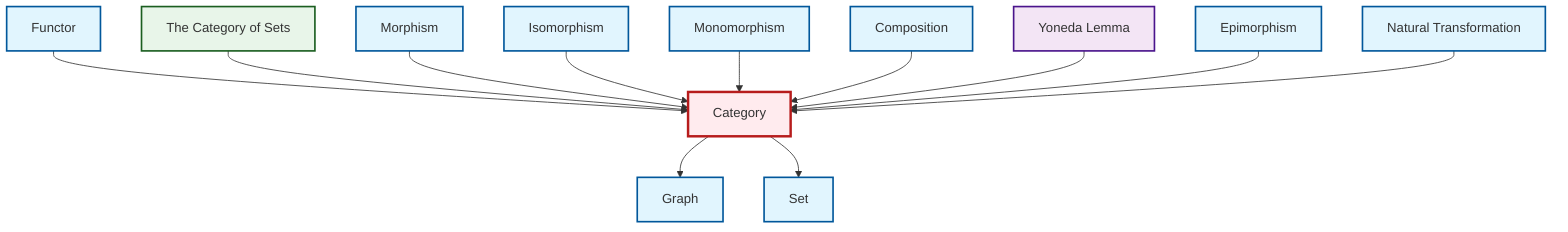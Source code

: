 graph TD
    classDef definition fill:#e1f5fe,stroke:#01579b,stroke-width:2px
    classDef theorem fill:#f3e5f5,stroke:#4a148c,stroke-width:2px
    classDef axiom fill:#fff3e0,stroke:#e65100,stroke-width:2px
    classDef example fill:#e8f5e9,stroke:#1b5e20,stroke-width:2px
    classDef current fill:#ffebee,stroke:#b71c1c,stroke-width:3px
    def-natural-transformation["Natural Transformation"]:::definition
    def-isomorphism["Isomorphism"]:::definition
    def-graph["Graph"]:::definition
    def-monomorphism["Monomorphism"]:::definition
    def-morphism["Morphism"]:::definition
    def-category["Category"]:::definition
    thm-yoneda["Yoneda Lemma"]:::theorem
    ex-set-category["The Category of Sets"]:::example
    def-epimorphism["Epimorphism"]:::definition
    def-set["Set"]:::definition
    def-functor["Functor"]:::definition
    def-composition["Composition"]:::definition
    def-category --> def-graph
    def-functor --> def-category
    ex-set-category --> def-category
    def-morphism --> def-category
    def-isomorphism --> def-category
    def-monomorphism --> def-category
    def-composition --> def-category
    thm-yoneda --> def-category
    def-epimorphism --> def-category
    def-category --> def-set
    def-natural-transformation --> def-category
    class def-category current